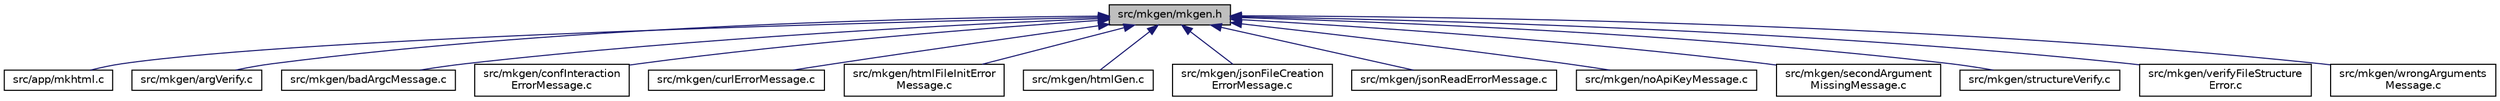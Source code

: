 digraph "src/mkgen/mkgen.h"
{
 // LATEX_PDF_SIZE
  edge [fontname="Helvetica",fontsize="10",labelfontname="Helvetica",labelfontsize="10"];
  node [fontname="Helvetica",fontsize="10",shape=record];
  Node1 [label="src/mkgen/mkgen.h",height=0.2,width=0.4,color="black", fillcolor="grey75", style="filled", fontcolor="black",tooltip="the html generation library of mkhtml"];
  Node1 -> Node2 [dir="back",color="midnightblue",fontsize="10",style="solid",fontname="Helvetica"];
  Node2 [label="src/app/mkhtml.c",height=0.2,width=0.4,color="black", fillcolor="white", style="filled",URL="$df/d61/mkhtml_8c.html",tooltip="the main application file of mkhtml"];
  Node1 -> Node3 [dir="back",color="midnightblue",fontsize="10",style="solid",fontname="Helvetica"];
  Node3 [label="src/mkgen/argVerify.c",height=0.2,width=0.4,color="black", fillcolor="white", style="filled",URL="$d1/d2a/argVerify_8c.html",tooltip="the control cli argument control system of mkhtml"];
  Node1 -> Node4 [dir="back",color="midnightblue",fontsize="10",style="solid",fontname="Helvetica"];
  Node4 [label="src/mkgen/badArgcMessage.c",height=0.2,width=0.4,color="black", fillcolor="white", style="filled",URL="$d0/d9e/badArgcMessage_8c.html",tooltip="prints information about wrong arguments"];
  Node1 -> Node5 [dir="back",color="midnightblue",fontsize="10",style="solid",fontname="Helvetica"];
  Node5 [label="src/mkgen/confInteraction\lErrorMessage.c",height=0.2,width=0.4,color="black", fillcolor="white", style="filled",URL="$dc/d8b/confInteractionErrorMessage_8c.html",tooltip="prints information about configuration file read error"];
  Node1 -> Node6 [dir="back",color="midnightblue",fontsize="10",style="solid",fontname="Helvetica"];
  Node6 [label="src/mkgen/curlErrorMessage.c",height=0.2,width=0.4,color="black", fillcolor="white", style="filled",URL="$d5/df8/curlErrorMessage_8c.html",tooltip="prints information about curl pointer error"];
  Node1 -> Node7 [dir="back",color="midnightblue",fontsize="10",style="solid",fontname="Helvetica"];
  Node7 [label="src/mkgen/htmlFileInitError\lMessage.c",height=0.2,width=0.4,color="black", fillcolor="white", style="filled",URL="$d6/ddd/htmlFileInitErrorMessage_8c.html",tooltip="prints information about html file creation error"];
  Node1 -> Node8 [dir="back",color="midnightblue",fontsize="10",style="solid",fontname="Helvetica"];
  Node8 [label="src/mkgen/htmlGen.c",height=0.2,width=0.4,color="black", fillcolor="white", style="filled",URL="$d7/d14/htmlGen_8c.html",tooltip="the html generator system (works with openai api)"];
  Node1 -> Node9 [dir="back",color="midnightblue",fontsize="10",style="solid",fontname="Helvetica"];
  Node9 [label="src/mkgen/jsonFileCreation\lErrorMessage.c",height=0.2,width=0.4,color="black", fillcolor="white", style="filled",URL="$d2/d25/jsonFileCreationErrorMessage_8c.html",tooltip="prints information about curl json response error"];
  Node1 -> Node10 [dir="back",color="midnightblue",fontsize="10",style="solid",fontname="Helvetica"];
  Node10 [label="src/mkgen/jsonReadErrorMessage.c",height=0.2,width=0.4,color="black", fillcolor="white", style="filled",URL="$d9/d7d/jsonReadErrorMessage_8c.html",tooltip="prints information about curl response json read error"];
  Node1 -> Node11 [dir="back",color="midnightblue",fontsize="10",style="solid",fontname="Helvetica"];
  Node11 [label="src/mkgen/noApiKeyMessage.c",height=0.2,width=0.4,color="black", fillcolor="white", style="filled",URL="$df/d9c/noApiKeyMessage_8c.html",tooltip="prints information about no api key error"];
  Node1 -> Node12 [dir="back",color="midnightblue",fontsize="10",style="solid",fontname="Helvetica"];
  Node12 [label="src/mkgen/secondArgument\lMissingMessage.c",height=0.2,width=0.4,color="black", fillcolor="white", style="filled",URL="$da/d9f/secondArgumentMissingMessage_8c.html",tooltip="prints information about missing second argument"];
  Node1 -> Node13 [dir="back",color="midnightblue",fontsize="10",style="solid",fontname="Helvetica"];
  Node13 [label="src/mkgen/structureVerify.c",height=0.2,width=0.4,color="black", fillcolor="white", style="filled",URL="$d1/d99/structureVerify_8c.html",tooltip="the file structure control function for mkhtml, it checks the /home/settings.txt file and /home/...."];
  Node1 -> Node14 [dir="back",color="midnightblue",fontsize="10",style="solid",fontname="Helvetica"];
  Node14 [label="src/mkgen/verifyFileStructure\lError.c",height=0.2,width=0.4,color="black", fillcolor="white", style="filled",URL="$df/d4d/verifyFileStructureError_8c.html",tooltip="prints the verify function file structure availability error info"];
  Node1 -> Node15 [dir="back",color="midnightblue",fontsize="10",style="solid",fontname="Helvetica"];
  Node15 [label="src/mkgen/wrongArguments\lMessage.c",height=0.2,width=0.4,color="black", fillcolor="white", style="filled",URL="$dd/d10/wrongArgumentsMessage_8c.html",tooltip="prints information about wrong arguments"];
}
